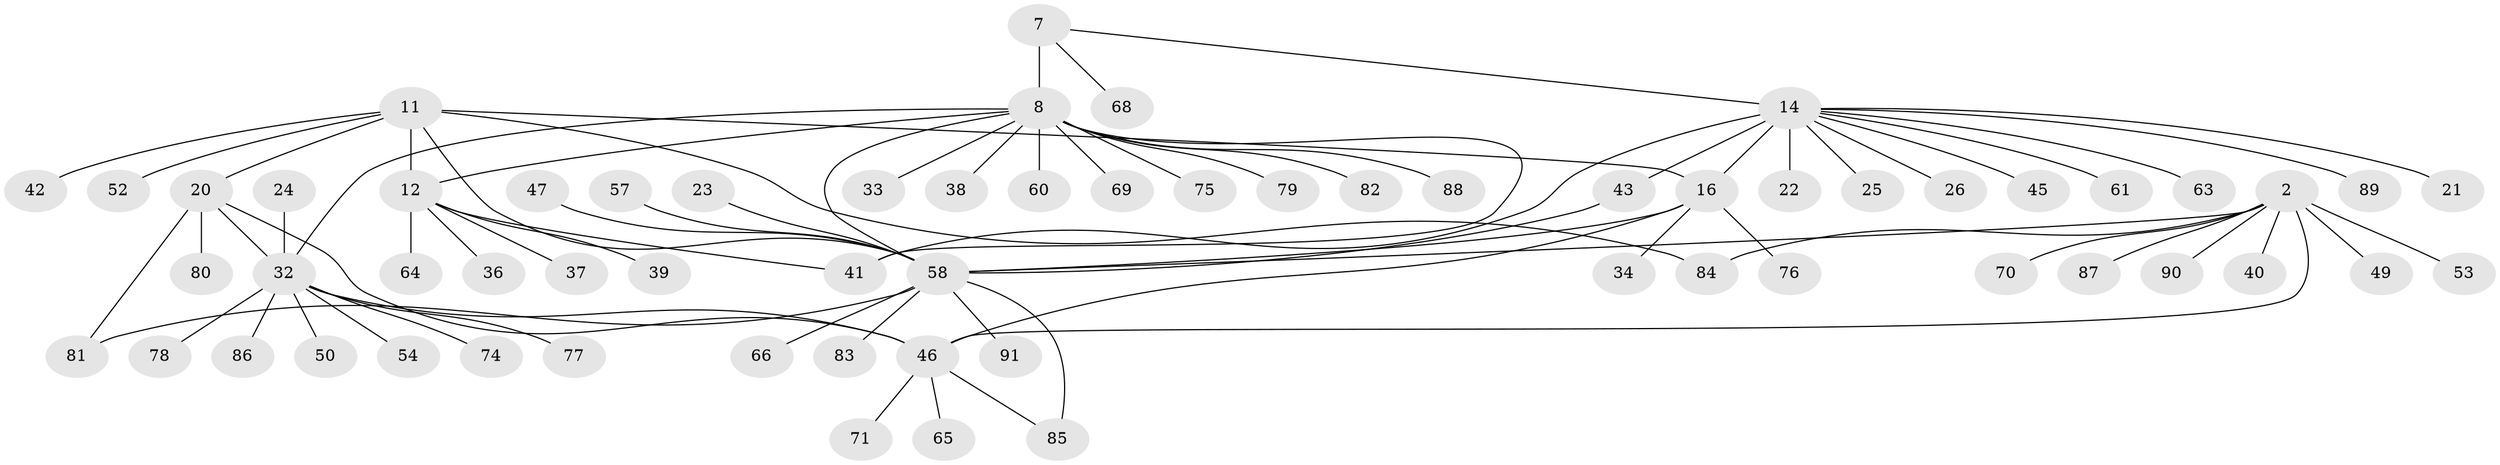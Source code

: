 // original degree distribution, {6: 0.054945054945054944, 8: 0.054945054945054944, 11: 0.01098901098901099, 4: 0.054945054945054944, 12: 0.02197802197802198, 5: 0.02197802197802198, 7: 0.01098901098901099, 9: 0.01098901098901099, 1: 0.5714285714285714, 3: 0.03296703296703297, 2: 0.15384615384615385}
// Generated by graph-tools (version 1.1) at 2025/57/03/04/25 21:57:33]
// undirected, 63 vertices, 75 edges
graph export_dot {
graph [start="1"]
  node [color=gray90,style=filled];
  2 [super="+1"];
  7 [super="+5"];
  8 [super="+6"];
  11 [super="+9"];
  12 [super="+10"];
  14 [super="+13"];
  16 [super="+15"];
  20 [super="+17"];
  21;
  22;
  23;
  24;
  25;
  26;
  32 [super="+18"];
  33;
  34;
  36;
  37;
  38;
  39;
  40;
  41 [super="+29"];
  42;
  43;
  45;
  46 [super="+19"];
  47;
  49;
  50;
  52;
  53;
  54;
  57;
  58 [super="+4"];
  60;
  61;
  63;
  64;
  65 [super="+48"];
  66;
  68;
  69 [super="+62"];
  70;
  71;
  74 [super="+56"];
  75;
  76;
  77;
  78 [super="+51"];
  79;
  80;
  81 [super="+55+73"];
  82;
  83;
  84;
  85;
  86 [super="+72"];
  87;
  88 [super="+35"];
  89 [super="+67"];
  90;
  91;
  2 -- 40;
  2 -- 49;
  2 -- 70;
  2 -- 87;
  2 -- 90;
  2 -- 84;
  2 -- 53;
  2 -- 46;
  2 -- 58 [weight=4];
  7 -- 8 [weight=4];
  7 -- 68;
  7 -- 14;
  8 -- 60;
  8 -- 75;
  8 -- 79;
  8 -- 82;
  8 -- 32 [weight=2];
  8 -- 33;
  8 -- 38;
  8 -- 12;
  8 -- 58 [weight=2];
  8 -- 41;
  8 -- 88;
  8 -- 69;
  11 -- 12 [weight=4];
  11 -- 16;
  11 -- 52;
  11 -- 84;
  11 -- 20;
  11 -- 42;
  11 -- 58;
  12 -- 36;
  12 -- 37;
  12 -- 64;
  12 -- 39;
  12 -- 41;
  14 -- 16 [weight=4];
  14 -- 21;
  14 -- 22;
  14 -- 26;
  14 -- 43;
  14 -- 45;
  14 -- 63;
  14 -- 61;
  14 -- 25;
  14 -- 41;
  14 -- 89;
  16 -- 34;
  16 -- 76;
  16 -- 46 [weight=2];
  16 -- 58;
  20 -- 80;
  20 -- 46 [weight=2];
  20 -- 32 [weight=2];
  20 -- 81;
  23 -- 58;
  24 -- 32;
  32 -- 77;
  32 -- 46;
  32 -- 50;
  32 -- 54;
  32 -- 78;
  32 -- 74;
  32 -- 86;
  43 -- 58;
  46 -- 71;
  46 -- 85;
  46 -- 65;
  47 -- 58;
  57 -- 58;
  58 -- 66;
  58 -- 81;
  58 -- 83;
  58 -- 85;
  58 -- 91;
}
